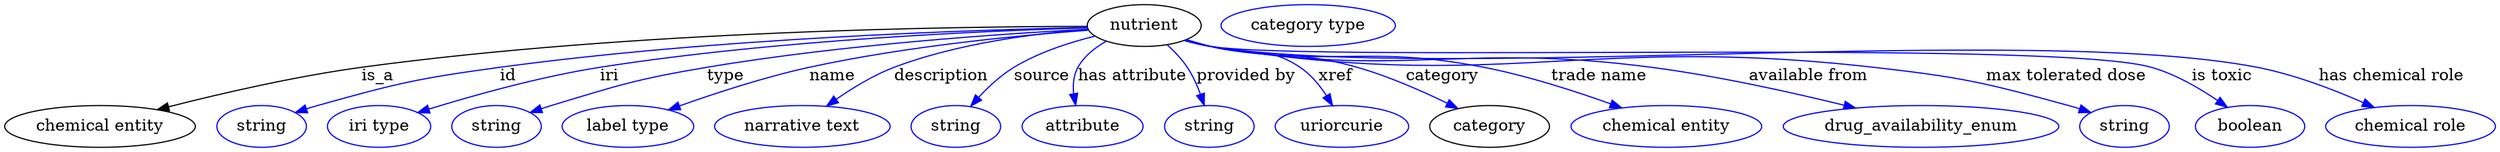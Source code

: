 digraph {
	graph [bb="0,0,2135.7,123"];
	node [label="\N"];
	nutrient	[height=0.5,
		label=nutrient,
		pos="976.89,105",
		width=1.354];
	"chemical entity"	[height=0.5,
		pos="81.893,18",
		width=2.2748];
	nutrient -> "chemical entity"	[label=is_a,
		lp="319.89,61.5",
		pos="e,131.28,32.529 927.8,104.24 816.57,104.19 537.05,100.6 305.89,69 249.37,61.273 186.01,46.55 141.13,35.073"];
	id	[color=blue,
		height=0.5,
		label=string,
		pos="219.89,18",
		width=1.0652];
	nutrient -> id	[color=blue,
		label=id,
		lp="431.89,61.5",
		pos="e,248.88,29.966 928.3,103.26 831.88,101.29 609.72,94.151 424.89,69 354.24,59.386 336.54,55.278 267.89,36 264.79,35.128 261.59,34.158 \
258.39,33.138",
		style=solid];
	iri	[color=blue,
		height=0.5,
		label="iri type",
		pos="320.89,18",
		width=1.2277];
	nutrient -> iri	[color=blue,
		label=iri,
		lp="518.89,61.5",
		pos="e,354.09,29.922 928.29,102.95 843.21,100.55 661.95,92.837 510.89,69 459.55,60.899 402.01,44.726 363.84,32.961",
		style=solid];
	type	[color=blue,
		height=0.5,
		label=string,
		pos="421.89,18",
		width=1.0652];
	nutrient -> type	[color=blue,
		label=type,
		lp="618.89,61.5",
		pos="e,450.82,30.003 928.78,101.78 857.28,97.968 718.96,88.612 602.89,69 542.42,58.781 527.59,53.789 468.89,36 466.13,35.162 463.29,34.255 \
460.44,33.311",
		style=solid];
	name	[color=blue,
		height=0.5,
		label="label type",
		pos="534.89,18",
		width=1.5707];
	nutrient -> name	[color=blue,
		label=name,
		lp="709.89,61.5",
		pos="e,569.46,32.252 929.2,100.98 871.86,96.706 772.98,87.293 689.89,69 651.77,60.607 609.69,46.725 579,35.715",
		style=solid];
	description	[color=blue,
		height=0.5,
		label="narrative text",
		pos="684.89,18",
		width=2.0943];
	nutrient -> description	[color=blue,
		label=description,
		lp="803.39,61.5",
		pos="e,705.47,35.529 928.69,101.71 884.34,98.312 817.38,89.887 762.89,69 745.48,62.325 727.84,51.44 713.75,41.529",
		style=solid];
	source	[color=blue,
		height=0.5,
		label=string,
		pos="816.89,18",
		width=1.0652];
	nutrient -> source	[color=blue,
		label=source,
		lp="888.89,61.5",
		pos="e,829.09,35.505 934.33,96.024 912.45,90.645 886.02,82.083 864.89,69 853.97,62.239 843.81,52.425 835.68,43.278",
		style=solid];
	"has attribute"	[color=blue,
		height=0.5,
		label=attribute,
		pos="924.89,18",
		width=1.4443];
	nutrient -> "has attribute"	[color=blue,
		label="has attribute",
		lp="966.89,61.5",
		pos="e,918.43,36.221 944.31,91.475 934.71,86.083 925.34,78.729 919.89,69 916.04,62.118 915.53,53.863 916.49,46.061",
		style=solid];
	"provided by"	[color=blue,
		height=0.5,
		label=string,
		pos="1032.9,18",
		width=1.0652];
	nutrient -> "provided by"	[color=blue,
		label="provided by",
		lp="1064.4,61.5",
		pos="e,1028.5,36.115 996.67,88.35 1002.8,82.75 1009.2,76.062 1013.9,69 1018.6,61.938 1022.4,53.545 1025.3,45.671",
		style=solid];
	xref	[color=blue,
		height=0.5,
		label=uriorcurie,
		pos="1146.9,18",
		width=1.5887];
	nutrient -> xref	[color=blue,
		label=xref,
		lp="1141.4,61.5",
		pos="e,1138.8,35.856 1013,92.879 1019.9,90.848 1027.1,88.804 1033.9,87 1067.9,77.974 1081.7,88.501 1110.9,69 1120.1,62.857 1127.8,53.509 \
1133.6,44.55",
		style=solid];
	category	[height=0.5,
		pos="1273.9,18",
		width=1.4263];
	nutrient -> category	[color=blue,
		label=category,
		lp="1233.4,61.5",
		pos="e,1246.6,33.508 1012.3,92.57 1019.4,90.521 1026.8,88.548 1033.9,87 1089.1,74.883 1105.5,84.503 1159.9,69 1186.7,61.364 1215.4,48.738 \
1237.3,38.085",
		style=solid];
	"trade name"	[color=blue,
		height=0.5,
		label="chemical entity",
		pos="1424.9,18",
		width=2.2748];
	nutrient -> "trade name"	[color=blue,
		label="trade name",
		lp="1366.9,61.5",
		pos="e,1386.8,33.989 1011.9,92.29 1019.1,90.238 1026.7,88.335 1033.9,87 1136.9,67.922 1166.1,89.123 1268.9,69 1306,61.728 1346.7,48.503 \
1377.2,37.48",
		style=solid];
	"available from"	[color=blue,
		height=0.5,
		label=drug_availability_enum,
		pos="1642.9,18",
		width=3.2858];
	nutrient -> "available from"	[color=blue,
		label="available from",
		lp="1547.4,61.5",
		pos="e,1586.9,33.855 1011.5,92.213 1018.8,90.139 1026.6,88.248 1033.9,87 1199.7,58.758 1245.1,90.865 1411.9,69 1468.2,61.62 1531.1,47.614 \
1577,36.299",
		style=solid];
	"max tolerated dose"	[color=blue,
		height=0.5,
		label=string,
		pos="1817.9,18",
		width=1.0652];
	nutrient -> "max tolerated dose"	[color=blue,
		label="max tolerated dose",
		lp="1767.9,61.5",
		pos="e,1789.2,29.936 1011.2,92.208 1018.6,90.107 1026.5,88.206 1033.9,87 1283.6,46.506 1351.5,97.62 1602.9,69 1678.1,60.442 1696.9,56.015 \
1769.9,36 1773,35.135 1776.3,34.164 1779.5,33.137",
		style=solid];
	"is toxic"	[color=blue,
		height=0.5,
		label=boolean,
		pos="1924.9,18",
		width=1.2999];
	nutrient -> "is toxic"	[color=blue,
		label="is toxic",
		lp="1901.9,61.5",
		pos="e,1905.5,34.487 1011.2,92.155 1018.6,90.058 1026.4,88.172 1033.9,87 1122.5,73.059 1754.7,93.752 1840.9,69 1861.3,63.151 1881.7,51.111 \
1897.4,40.312",
		style=solid];
	"has chemical role"	[color=blue,
		height=0.5,
		label="chemical role",
		pos="2062.9,18",
		width=2.022];
	nutrient -> "has chemical role"	[color=blue,
		label="has chemical role",
		lp="2046.4,61.5",
		pos="e,2031.8,34.39 1011.2,92.142 1018.6,90.046 1026.4,88.163 1033.9,87 1231.1,56.197 1736,107.15 1931.9,69 1963.4,62.873 1997.1,49.82 \
2022.5,38.588",
		style=solid];
	"named thing_category"	[color=blue,
		height=0.5,
		label="category type",
		pos="1117.9,105",
		width=2.0762];
}
